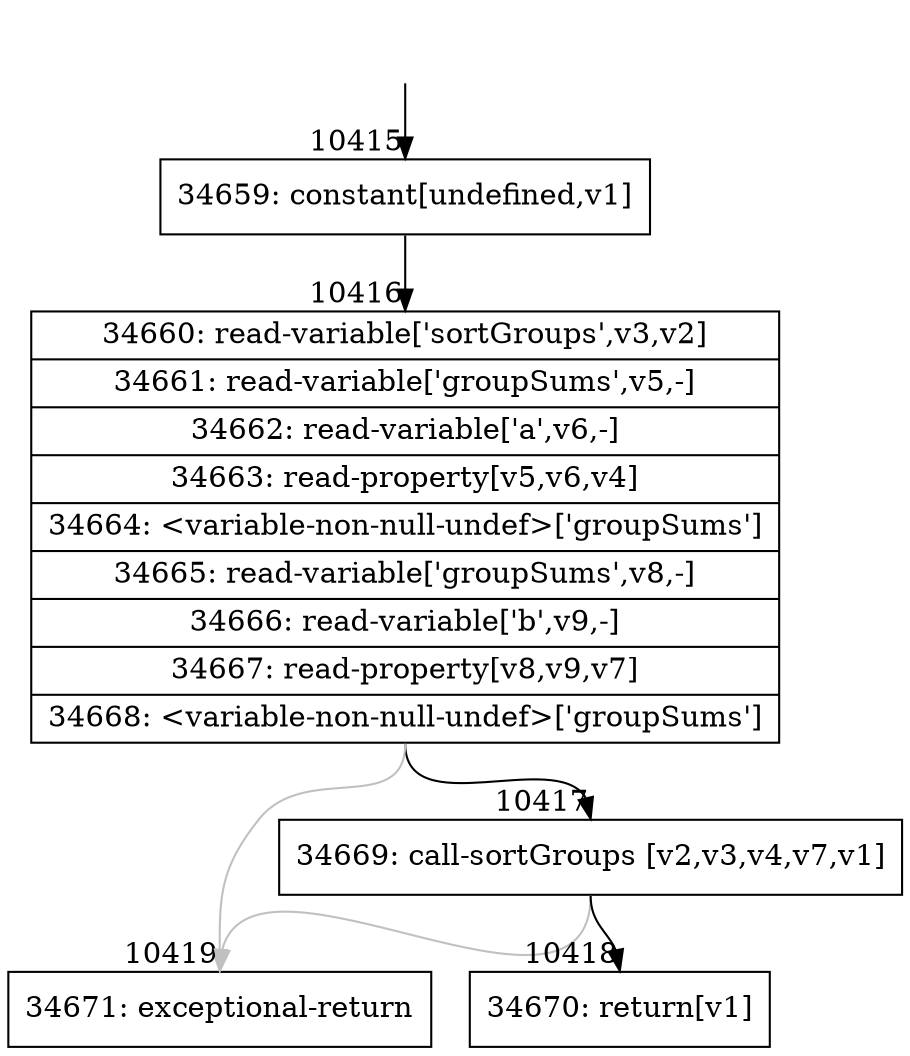 digraph {
rankdir="TD"
BB_entry957[shape=none,label=""];
BB_entry957 -> BB10415 [tailport=s, headport=n, headlabel="    10415"]
BB10415 [shape=record label="{34659: constant[undefined,v1]}" ] 
BB10415 -> BB10416 [tailport=s, headport=n, headlabel="      10416"]
BB10416 [shape=record label="{34660: read-variable['sortGroups',v3,v2]|34661: read-variable['groupSums',v5,-]|34662: read-variable['a',v6,-]|34663: read-property[v5,v6,v4]|34664: \<variable-non-null-undef\>['groupSums']|34665: read-variable['groupSums',v8,-]|34666: read-variable['b',v9,-]|34667: read-property[v8,v9,v7]|34668: \<variable-non-null-undef\>['groupSums']}" ] 
BB10416 -> BB10417 [tailport=s, headport=n, headlabel="      10417"]
BB10416 -> BB10419 [tailport=s, headport=n, color=gray, headlabel="      10419"]
BB10417 [shape=record label="{34669: call-sortGroups [v2,v3,v4,v7,v1]}" ] 
BB10417 -> BB10418 [tailport=s, headport=n, headlabel="      10418"]
BB10417 -> BB10419 [tailport=s, headport=n, color=gray]
BB10418 [shape=record label="{34670: return[v1]}" ] 
BB10419 [shape=record label="{34671: exceptional-return}" ] 
//#$~ 6112
}
